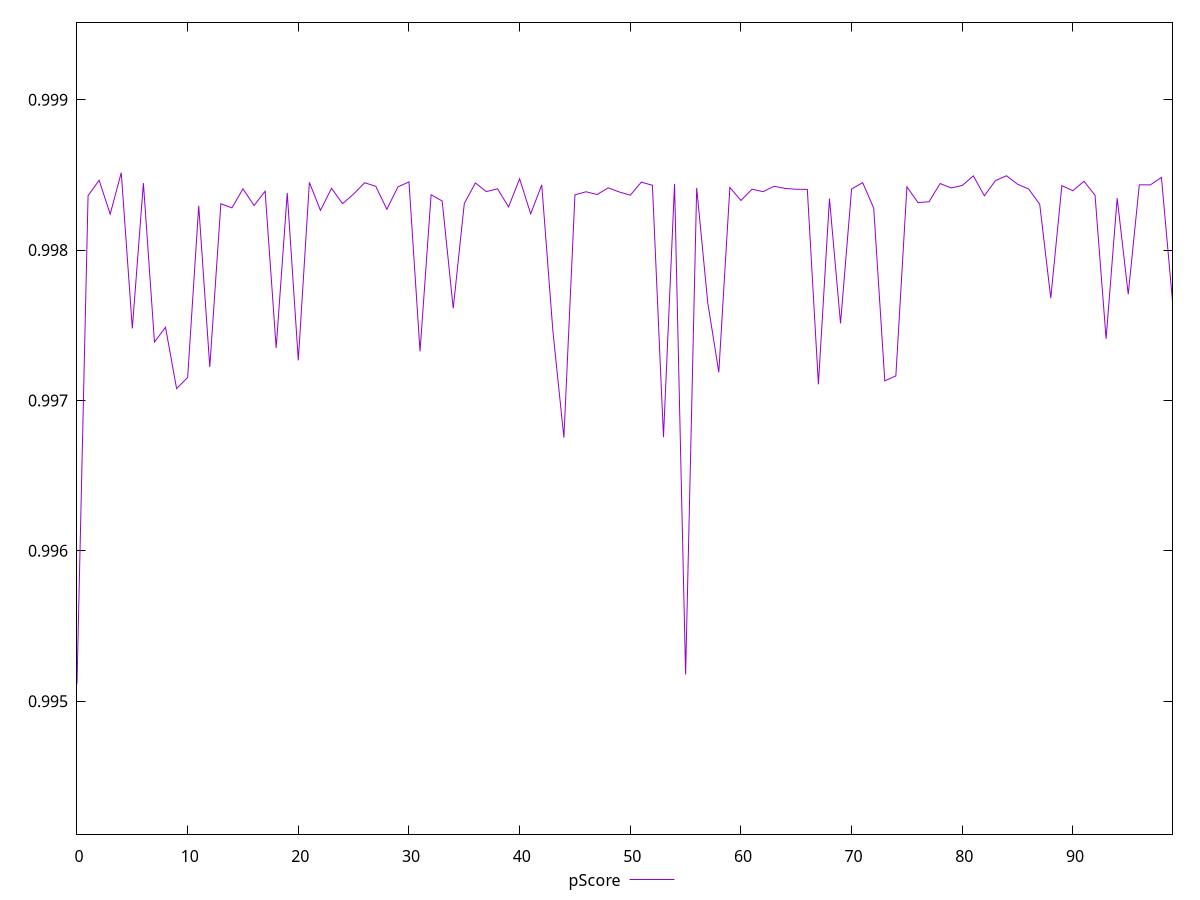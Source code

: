 reset

$pScore <<EOF
0 0.9951156059588308
1 0.998361665533116
2 0.9984643402262918
3 0.9982390511700308
4 0.9985148170890992
5 0.997479033484608
6 0.9984453373614419
7 0.9973886245908303
8 0.9974862318649417
9 0.9970786898240295
10 0.9971529783000304
11 0.9982941281710074
12 0.9972225497941325
13 0.9983080787820364
14 0.9982808784833095
15 0.9984072785758366
16 0.9982960783847428
17 0.9983914113261213
18 0.9973493566410125
19 0.9983792947025234
20 0.9972669965433788
21 0.9984501218849793
22 0.9982639074446078
23 0.9984109674613586
24 0.9983086991254362
25 0.9983731156306219
26 0.9984478070997284
27 0.9984242092299924
28 0.9982711835617661
29 0.9984200345651892
30 0.9984533003447349
31 0.9973261464913691
32 0.9983675627426674
33 0.9983265411186056
34 0.9976125950625612
35 0.9983091854092808
36 0.9984464768532579
37 0.9983888125995604
38 0.9984075680053892
39 0.9982870968157553
40 0.9984741083444176
41 0.9982411615711838
42 0.998433309325671
43 0.9974670479802832
44 0.9967526644082491
45 0.9983673397903163
46 0.9983877247138564
47 0.9983693660834131
48 0.9984137507917396
49 0.9983865611436904
50 0.9983650083701942
51 0.9984519341979612
52 0.9984308781359326
53 0.9967556634400742
54 0.9984400125714255
55 0.9951774443798906
56 0.9984133011463459
57 0.9976506413000483
58 0.9971871264268284
59 0.9984165136269749
60 0.998329817265819
61 0.9984047830980705
62 0.998388406109346
63 0.9984245196602399
64 0.998409652052138
65 0.9984044764292511
66 0.9984035696383378
67 0.9971074291903596
68 0.9983420093756965
69 0.9975122068393975
70 0.9984061406594313
71 0.9984487737024521
72 0.9982786981711078
73 0.9971302688302426
74 0.9971629005583498
75 0.9984204469618689
76 0.9983156512445341
77 0.9983213147709311
78 0.9984423220494397
79 0.9984130561491327
80 0.998429478167169
81 0.9984934593998884
82 0.9983611839702115
83 0.9984619598480158
84 0.9984942267914194
85 0.9984377475561631
86 0.9984063224985689
87 0.998304969863254
88 0.997680385731848
89 0.9984285176727858
90 0.9983948903670479
91 0.9984572454405373
92 0.9983645766766424
93 0.9974102712079642
94 0.9983452307629181
95 0.9977063316221586
96 0.9984339204088393
97 0.9984334419253273
98 0.9984832530098751
99 0.9976610585161061
EOF

set key outside below
set xrange [0:99]
set yrange [0.9941156059588308:0.9995148170890992]
set trange [0.9941156059588308:0.9995148170890992]
set terminal svg size 640, 500 enhanced background rgb 'white'
set output "report_00025_2021-02-22T21:38:55.199Z/first-cpu-idle/samples/pages+cached+noadtech+nomedia+nocss/pScore/values.svg"

plot $pScore title "pScore" with line

reset
